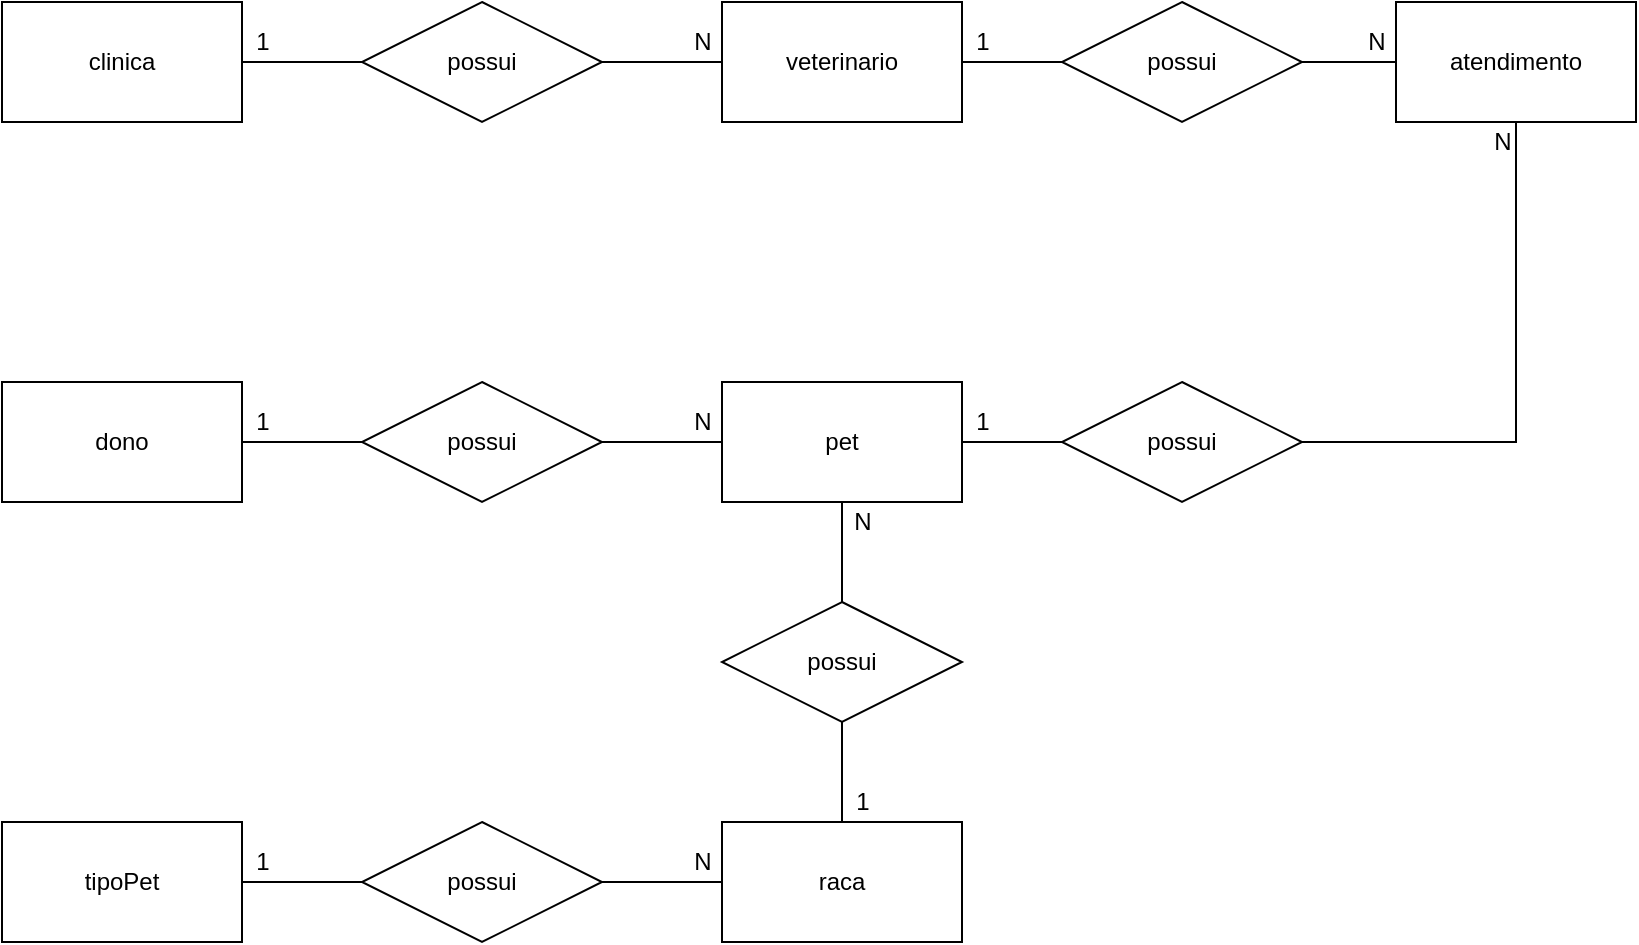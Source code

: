 <mxfile version="14.9.4" type="device"><diagram id="mQpZAwEzQ1H2G5dNDhd4" name="Page-1"><mxGraphModel dx="1096" dy="561" grid="1" gridSize="10" guides="1" tooltips="1" connect="1" arrows="1" fold="1" page="1" pageScale="1" pageWidth="827" pageHeight="1169" math="0" shadow="0"><root><mxCell id="0"/><mxCell id="1" parent="0"/><mxCell id="aFyi9TuHvE95DqOZc7lu-1" value="clinica" style="whiteSpace=wrap;html=1;" vertex="1" parent="1"><mxGeometry x="10" y="90" width="120" height="60" as="geometry"/></mxCell><mxCell id="aFyi9TuHvE95DqOZc7lu-13" style="edgeStyle=orthogonalEdgeStyle;rounded=0;orthogonalLoop=1;jettySize=auto;html=1;entryX=1;entryY=0.5;entryDx=0;entryDy=0;endArrow=none;endFill=0;" edge="1" parent="1" source="aFyi9TuHvE95DqOZc7lu-2" target="aFyi9TuHvE95DqOZc7lu-1"><mxGeometry relative="1" as="geometry"/></mxCell><mxCell id="aFyi9TuHvE95DqOZc7lu-2" value="possui" style="shape=rhombus;perimeter=rhombusPerimeter;whiteSpace=wrap;html=1;align=center;" vertex="1" parent="1"><mxGeometry x="190" y="90" width="120" height="60" as="geometry"/></mxCell><mxCell id="aFyi9TuHvE95DqOZc7lu-8" style="edgeStyle=orthogonalEdgeStyle;rounded=0;orthogonalLoop=1;jettySize=auto;html=1;entryX=0;entryY=0.5;entryDx=0;entryDy=0;endArrow=none;endFill=0;" edge="1" parent="1" source="aFyi9TuHvE95DqOZc7lu-3" target="aFyi9TuHvE95DqOZc7lu-7"><mxGeometry relative="1" as="geometry"/></mxCell><mxCell id="aFyi9TuHvE95DqOZc7lu-3" value="pet" style="whiteSpace=wrap;html=1;" vertex="1" parent="1"><mxGeometry x="370" y="280" width="120" height="60" as="geometry"/></mxCell><mxCell id="aFyi9TuHvE95DqOZc7lu-10" style="edgeStyle=orthogonalEdgeStyle;rounded=0;orthogonalLoop=1;jettySize=auto;html=1;entryX=0;entryY=0.5;entryDx=0;entryDy=0;endArrow=none;endFill=0;" edge="1" parent="1" source="aFyi9TuHvE95DqOZc7lu-4" target="aFyi9TuHvE95DqOZc7lu-5"><mxGeometry relative="1" as="geometry"/></mxCell><mxCell id="aFyi9TuHvE95DqOZc7lu-11" style="edgeStyle=orthogonalEdgeStyle;rounded=0;orthogonalLoop=1;jettySize=auto;html=1;entryX=1;entryY=0.5;entryDx=0;entryDy=0;endArrow=none;endFill=0;" edge="1" parent="1" source="aFyi9TuHvE95DqOZc7lu-4" target="aFyi9TuHvE95DqOZc7lu-6"><mxGeometry relative="1" as="geometry"/></mxCell><mxCell id="aFyi9TuHvE95DqOZc7lu-4" value="possui" style="shape=rhombus;perimeter=rhombusPerimeter;whiteSpace=wrap;html=1;align=center;" vertex="1" parent="1"><mxGeometry x="540" y="90" width="120" height="60" as="geometry"/></mxCell><mxCell id="aFyi9TuHvE95DqOZc7lu-5" value="atendimento" style="whiteSpace=wrap;html=1;" vertex="1" parent="1"><mxGeometry x="707" y="90" width="120" height="60" as="geometry"/></mxCell><mxCell id="aFyi9TuHvE95DqOZc7lu-12" style="edgeStyle=orthogonalEdgeStyle;rounded=0;orthogonalLoop=1;jettySize=auto;html=1;entryX=1;entryY=0.5;entryDx=0;entryDy=0;endArrow=none;endFill=0;" edge="1" parent="1" source="aFyi9TuHvE95DqOZc7lu-6" target="aFyi9TuHvE95DqOZc7lu-2"><mxGeometry relative="1" as="geometry"/></mxCell><mxCell id="aFyi9TuHvE95DqOZc7lu-6" value="veterinario" style="whiteSpace=wrap;html=1;" vertex="1" parent="1"><mxGeometry x="370" y="90" width="120" height="60" as="geometry"/></mxCell><mxCell id="aFyi9TuHvE95DqOZc7lu-9" style="edgeStyle=orthogonalEdgeStyle;rounded=0;orthogonalLoop=1;jettySize=auto;html=1;entryX=0.5;entryY=1;entryDx=0;entryDy=0;endArrow=none;endFill=0;" edge="1" parent="1" source="aFyi9TuHvE95DqOZc7lu-7" target="aFyi9TuHvE95DqOZc7lu-5"><mxGeometry relative="1" as="geometry"/></mxCell><mxCell id="aFyi9TuHvE95DqOZc7lu-7" value="possui" style="shape=rhombus;perimeter=rhombusPerimeter;whiteSpace=wrap;html=1;align=center;" vertex="1" parent="1"><mxGeometry x="540" y="280" width="120" height="60" as="geometry"/></mxCell><mxCell id="aFyi9TuHvE95DqOZc7lu-28" style="edgeStyle=orthogonalEdgeStyle;rounded=0;orthogonalLoop=1;jettySize=auto;html=1;entryX=0.5;entryY=1;entryDx=0;entryDy=0;endArrow=none;endFill=0;" edge="1" parent="1" source="aFyi9TuHvE95DqOZc7lu-14" target="aFyi9TuHvE95DqOZc7lu-3"><mxGeometry relative="1" as="geometry"/></mxCell><mxCell id="aFyi9TuHvE95DqOZc7lu-14" value="possui" style="shape=rhombus;perimeter=rhombusPerimeter;whiteSpace=wrap;html=1;align=center;" vertex="1" parent="1"><mxGeometry x="370" y="390" width="120" height="60" as="geometry"/></mxCell><mxCell id="aFyi9TuHvE95DqOZc7lu-27" style="edgeStyle=orthogonalEdgeStyle;rounded=0;orthogonalLoop=1;jettySize=auto;html=1;exitX=0.5;exitY=0;exitDx=0;exitDy=0;endArrow=none;endFill=0;entryX=0.5;entryY=1;entryDx=0;entryDy=0;" edge="1" parent="1" source="aFyi9TuHvE95DqOZc7lu-15" target="aFyi9TuHvE95DqOZc7lu-14"><mxGeometry relative="1" as="geometry"><mxPoint x="429.833" y="470" as="targetPoint"/></mxGeometry></mxCell><mxCell id="aFyi9TuHvE95DqOZc7lu-15" value="raca" style="whiteSpace=wrap;html=1;" vertex="1" parent="1"><mxGeometry x="370" y="500" width="120" height="60" as="geometry"/></mxCell><mxCell id="aFyi9TuHvE95DqOZc7lu-26" style="edgeStyle=orthogonalEdgeStyle;rounded=0;orthogonalLoop=1;jettySize=auto;html=1;endArrow=none;endFill=0;" edge="1" parent="1" source="aFyi9TuHvE95DqOZc7lu-16" target="aFyi9TuHvE95DqOZc7lu-15"><mxGeometry relative="1" as="geometry"/></mxCell><mxCell id="aFyi9TuHvE95DqOZc7lu-16" value="possui" style="shape=rhombus;perimeter=rhombusPerimeter;whiteSpace=wrap;html=1;align=center;" vertex="1" parent="1"><mxGeometry x="190" y="500" width="120" height="60" as="geometry"/></mxCell><mxCell id="aFyi9TuHvE95DqOZc7lu-25" style="edgeStyle=orthogonalEdgeStyle;rounded=0;orthogonalLoop=1;jettySize=auto;html=1;entryX=0;entryY=0.5;entryDx=0;entryDy=0;endArrow=none;endFill=0;" edge="1" parent="1" source="aFyi9TuHvE95DqOZc7lu-17" target="aFyi9TuHvE95DqOZc7lu-16"><mxGeometry relative="1" as="geometry"/></mxCell><mxCell id="aFyi9TuHvE95DqOZc7lu-17" value="tipoPet" style="whiteSpace=wrap;html=1;" vertex="1" parent="1"><mxGeometry x="10" y="500" width="120" height="60" as="geometry"/></mxCell><mxCell id="aFyi9TuHvE95DqOZc7lu-18" value="dono" style="whiteSpace=wrap;html=1;" vertex="1" parent="1"><mxGeometry x="10" y="280" width="120" height="60" as="geometry"/></mxCell><mxCell id="aFyi9TuHvE95DqOZc7lu-20" style="edgeStyle=orthogonalEdgeStyle;rounded=0;orthogonalLoop=1;jettySize=auto;html=1;endArrow=none;endFill=0;" edge="1" parent="1" source="aFyi9TuHvE95DqOZc7lu-19" target="aFyi9TuHvE95DqOZc7lu-3"><mxGeometry relative="1" as="geometry"/></mxCell><mxCell id="aFyi9TuHvE95DqOZc7lu-21" style="edgeStyle=orthogonalEdgeStyle;rounded=0;orthogonalLoop=1;jettySize=auto;html=1;endArrow=none;endFill=0;" edge="1" parent="1" source="aFyi9TuHvE95DqOZc7lu-19" target="aFyi9TuHvE95DqOZc7lu-18"><mxGeometry relative="1" as="geometry"/></mxCell><mxCell id="aFyi9TuHvE95DqOZc7lu-19" value="possui" style="shape=rhombus;perimeter=rhombusPerimeter;whiteSpace=wrap;html=1;align=center;" vertex="1" parent="1"><mxGeometry x="190" y="280" width="120" height="60" as="geometry"/></mxCell><mxCell id="aFyi9TuHvE95DqOZc7lu-29" value="1&lt;br&gt;" style="text;html=1;align=center;verticalAlign=middle;resizable=0;points=[];autosize=1;strokeColor=none;" vertex="1" parent="1"><mxGeometry x="130" y="290" width="20" height="20" as="geometry"/></mxCell><mxCell id="aFyi9TuHvE95DqOZc7lu-30" value="1&lt;br&gt;" style="text;html=1;align=center;verticalAlign=middle;resizable=0;points=[];autosize=1;strokeColor=none;" vertex="1" parent="1"><mxGeometry x="130" y="510" width="20" height="20" as="geometry"/></mxCell><mxCell id="aFyi9TuHvE95DqOZc7lu-31" value="1&lt;br&gt;" style="text;html=1;align=center;verticalAlign=middle;resizable=0;points=[];autosize=1;strokeColor=none;" vertex="1" parent="1"><mxGeometry x="130" y="100" width="20" height="20" as="geometry"/></mxCell><mxCell id="aFyi9TuHvE95DqOZc7lu-32" value="N" style="text;html=1;align=center;verticalAlign=middle;resizable=0;points=[];autosize=1;strokeColor=none;" vertex="1" parent="1"><mxGeometry x="350" y="100" width="20" height="20" as="geometry"/></mxCell><mxCell id="aFyi9TuHvE95DqOZc7lu-33" value="N" style="text;html=1;align=center;verticalAlign=middle;resizable=0;points=[];autosize=1;strokeColor=none;" vertex="1" parent="1"><mxGeometry x="350" y="290" width="20" height="20" as="geometry"/></mxCell><mxCell id="aFyi9TuHvE95DqOZc7lu-34" value="N" style="text;html=1;align=center;verticalAlign=middle;resizable=0;points=[];autosize=1;strokeColor=none;" vertex="1" parent="1"><mxGeometry x="350" y="510" width="20" height="20" as="geometry"/></mxCell><mxCell id="aFyi9TuHvE95DqOZc7lu-35" value="1&lt;br&gt;" style="text;html=1;align=center;verticalAlign=middle;resizable=0;points=[];autosize=1;strokeColor=none;" vertex="1" parent="1"><mxGeometry x="430" y="480" width="20" height="20" as="geometry"/></mxCell><mxCell id="aFyi9TuHvE95DqOZc7lu-36" value="N" style="text;html=1;align=center;verticalAlign=middle;resizable=0;points=[];autosize=1;strokeColor=none;" vertex="1" parent="1"><mxGeometry x="430" y="340" width="20" height="20" as="geometry"/></mxCell><mxCell id="aFyi9TuHvE95DqOZc7lu-37" value="1&lt;br&gt;" style="text;html=1;align=center;verticalAlign=middle;resizable=0;points=[];autosize=1;strokeColor=none;" vertex="1" parent="1"><mxGeometry x="490" y="290" width="20" height="20" as="geometry"/></mxCell><mxCell id="aFyi9TuHvE95DqOZc7lu-38" value="1&lt;br&gt;" style="text;html=1;align=center;verticalAlign=middle;resizable=0;points=[];autosize=1;strokeColor=none;" vertex="1" parent="1"><mxGeometry x="490" y="100" width="20" height="20" as="geometry"/></mxCell><mxCell id="aFyi9TuHvE95DqOZc7lu-39" value="N" style="text;html=1;align=center;verticalAlign=middle;resizable=0;points=[];autosize=1;strokeColor=none;" vertex="1" parent="1"><mxGeometry x="687" y="100" width="20" height="20" as="geometry"/></mxCell><mxCell id="aFyi9TuHvE95DqOZc7lu-40" value="N" style="text;html=1;align=center;verticalAlign=middle;resizable=0;points=[];autosize=1;strokeColor=none;" vertex="1" parent="1"><mxGeometry x="750" y="150" width="20" height="20" as="geometry"/></mxCell></root></mxGraphModel></diagram></mxfile>